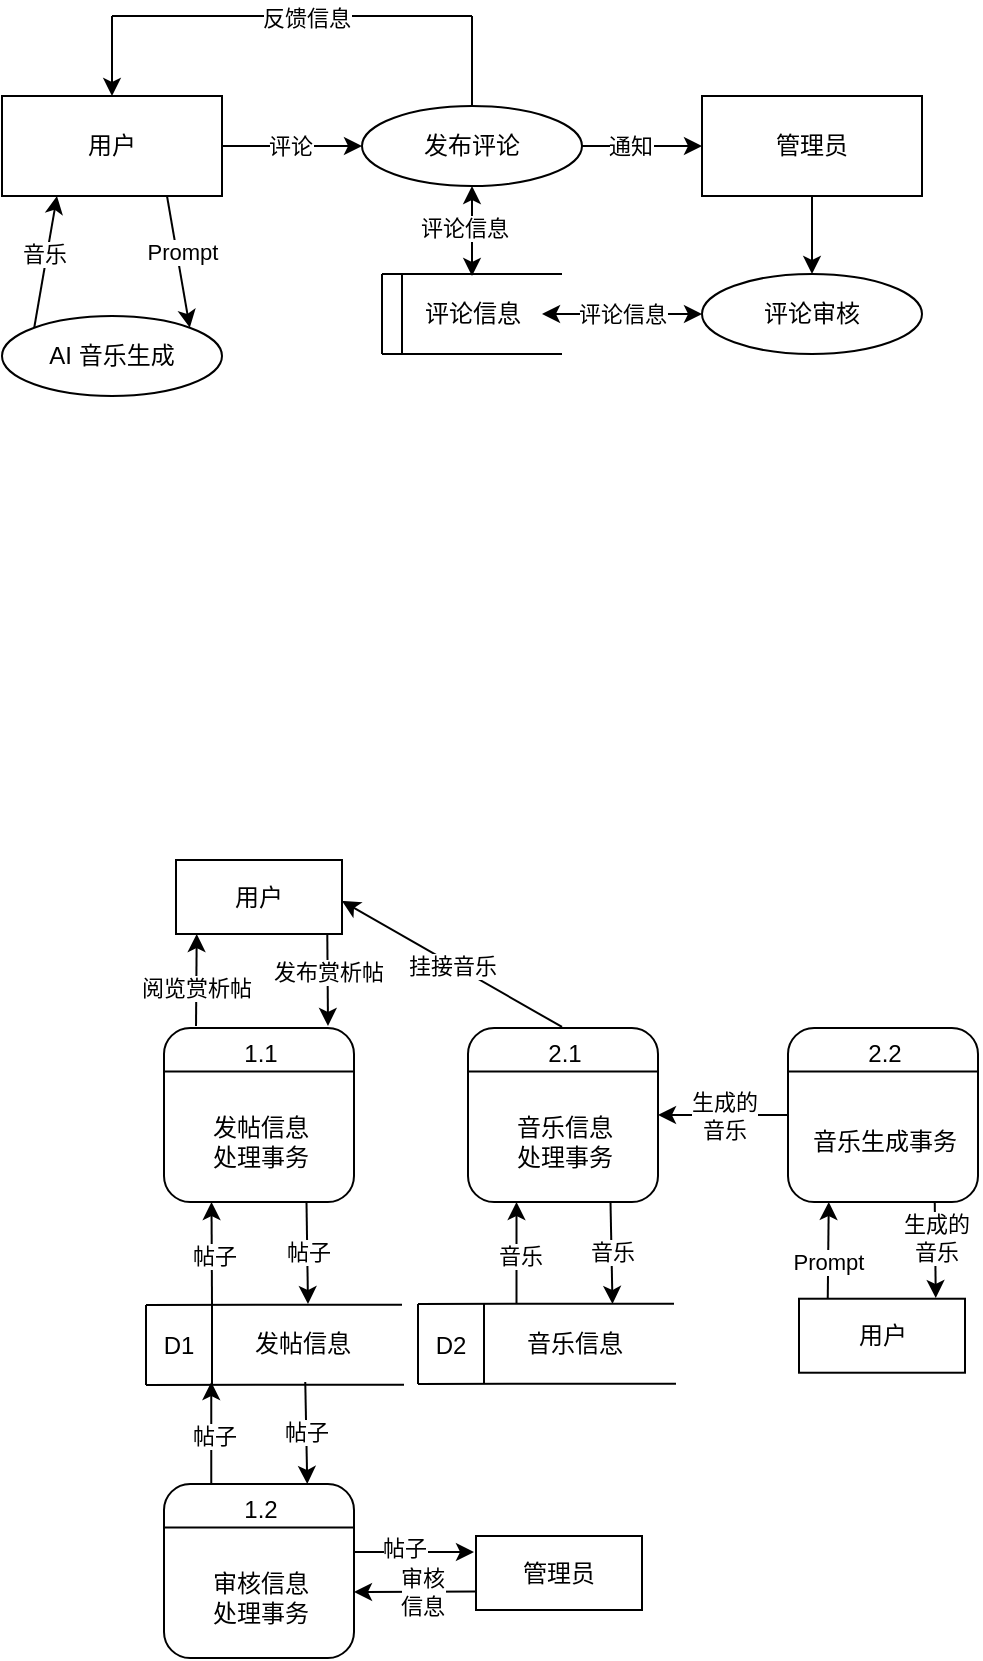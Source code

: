 <mxfile>
    <diagram id="Jx9eHYF7QmVGftB6Ey7D" name="Page-1">
        <mxGraphModel dx="702" dy="463" grid="0" gridSize="10" guides="1" tooltips="1" connect="1" arrows="1" fold="1" page="1" pageScale="1" pageWidth="827" pageHeight="1169" math="0" shadow="0">
            <root>
                <mxCell id="0"/>
                <mxCell id="1" parent="0"/>
                <mxCell id="12" value="" style="edgeStyle=none;html=1;" parent="1" source="2" target="6" edge="1">
                    <mxGeometry relative="1" as="geometry"/>
                </mxCell>
                <mxCell id="21" value="评论" style="edgeLabel;html=1;align=center;verticalAlign=middle;resizable=0;points=[];" parent="12" vertex="1" connectable="0">
                    <mxGeometry x="-0.026" relative="1" as="geometry">
                        <mxPoint as="offset"/>
                    </mxGeometry>
                </mxCell>
                <mxCell id="2" value="用户" style="rounded=0;whiteSpace=wrap;html=1;" parent="1" vertex="1">
                    <mxGeometry x="71" y="341" width="110" height="50" as="geometry"/>
                </mxCell>
                <mxCell id="24" value="" style="edgeStyle=none;html=1;" parent="1" source="3" target="7" edge="1">
                    <mxGeometry relative="1" as="geometry"/>
                </mxCell>
                <mxCell id="3" value="管理员" style="rounded=0;whiteSpace=wrap;html=1;" parent="1" vertex="1">
                    <mxGeometry x="421" y="341" width="110" height="50" as="geometry"/>
                </mxCell>
                <mxCell id="19" style="edgeStyle=none;html=1;startArrow=classic;startFill=1;" parent="1" source="6" edge="1">
                    <mxGeometry relative="1" as="geometry">
                        <mxPoint x="306" y="431" as="targetPoint"/>
                        <Array as="points">
                            <mxPoint x="306" y="401"/>
                        </Array>
                    </mxGeometry>
                </mxCell>
                <mxCell id="20" value="评论信息" style="edgeLabel;html=1;align=center;verticalAlign=middle;resizable=0;points=[];" parent="19" vertex="1" connectable="0">
                    <mxGeometry x="-0.074" y="-4" relative="1" as="geometry">
                        <mxPoint as="offset"/>
                    </mxGeometry>
                </mxCell>
                <mxCell id="22" value="" style="edgeStyle=none;html=1;" parent="1" source="6" target="3" edge="1">
                    <mxGeometry relative="1" as="geometry"/>
                </mxCell>
                <mxCell id="23" value="通知" style="edgeLabel;html=1;align=center;verticalAlign=middle;resizable=0;points=[];" parent="22" vertex="1" connectable="0">
                    <mxGeometry x="-0.208" y="-4" relative="1" as="geometry">
                        <mxPoint y="-4" as="offset"/>
                    </mxGeometry>
                </mxCell>
                <mxCell id="26" style="edgeStyle=none;html=1;entryX=0.5;entryY=0;entryDx=0;entryDy=0;" parent="1" target="2" edge="1">
                    <mxGeometry relative="1" as="geometry">
                        <mxPoint x="126" y="301" as="sourcePoint"/>
                    </mxGeometry>
                </mxCell>
                <mxCell id="6" value="发布评论" style="ellipse;whiteSpace=wrap;html=1;" parent="1" vertex="1">
                    <mxGeometry x="251" y="346" width="110" height="40" as="geometry"/>
                </mxCell>
                <mxCell id="25" value="评论信息" style="edgeStyle=none;html=1;startArrow=classic;startFill=1;" parent="1" source="7" target="16" edge="1">
                    <mxGeometry relative="1" as="geometry"/>
                </mxCell>
                <mxCell id="7" value="评论审核" style="ellipse;whiteSpace=wrap;html=1;" parent="1" vertex="1">
                    <mxGeometry x="421" y="430" width="110" height="40" as="geometry"/>
                </mxCell>
                <mxCell id="8" value="AI 音乐生成" style="ellipse;whiteSpace=wrap;html=1;" parent="1" vertex="1">
                    <mxGeometry x="71" y="451" width="110" height="40" as="geometry"/>
                </mxCell>
                <mxCell id="13" value="" style="endArrow=none;html=1;" parent="1" edge="1">
                    <mxGeometry width="50" height="50" relative="1" as="geometry">
                        <mxPoint x="261" y="430" as="sourcePoint"/>
                        <mxPoint x="351" y="430" as="targetPoint"/>
                    </mxGeometry>
                </mxCell>
                <mxCell id="14" value="" style="endArrow=none;html=1;" parent="1" edge="1">
                    <mxGeometry width="50" height="50" relative="1" as="geometry">
                        <mxPoint x="261" y="470" as="sourcePoint"/>
                        <mxPoint x="261" y="430" as="targetPoint"/>
                    </mxGeometry>
                </mxCell>
                <mxCell id="15" value="" style="endArrow=none;html=1;" parent="1" edge="1">
                    <mxGeometry width="50" height="50" relative="1" as="geometry">
                        <mxPoint x="261" y="470" as="sourcePoint"/>
                        <mxPoint x="351" y="470" as="targetPoint"/>
                    </mxGeometry>
                </mxCell>
                <mxCell id="16" value="评论信息" style="text;html=1;align=center;verticalAlign=middle;resizable=0;points=[];autosize=1;strokeColor=none;fillColor=none;" parent="1" vertex="1">
                    <mxGeometry x="271" y="435" width="70" height="30" as="geometry"/>
                </mxCell>
                <mxCell id="17" value="" style="endArrow=none;html=1;" parent="1" edge="1">
                    <mxGeometry width="50" height="50" relative="1" as="geometry">
                        <mxPoint x="271" y="470" as="sourcePoint"/>
                        <mxPoint x="271" y="430" as="targetPoint"/>
                    </mxGeometry>
                </mxCell>
                <mxCell id="27" value="" style="endArrow=none;html=1;" parent="1" edge="1">
                    <mxGeometry width="50" height="50" relative="1" as="geometry">
                        <mxPoint x="306" y="301" as="sourcePoint"/>
                        <mxPoint x="126" y="301" as="targetPoint"/>
                    </mxGeometry>
                </mxCell>
                <mxCell id="30" value="反馈信息" style="edgeLabel;html=1;align=center;verticalAlign=middle;resizable=0;points=[];" parent="27" vertex="1" connectable="0">
                    <mxGeometry x="-0.075" y="1" relative="1" as="geometry">
                        <mxPoint as="offset"/>
                    </mxGeometry>
                </mxCell>
                <mxCell id="29" value="" style="endArrow=none;html=1;entryX=0.5;entryY=0;entryDx=0;entryDy=0;" parent="1" target="6" edge="1">
                    <mxGeometry width="50" height="50" relative="1" as="geometry">
                        <mxPoint x="306" y="301" as="sourcePoint"/>
                        <mxPoint x="381" y="391" as="targetPoint"/>
                    </mxGeometry>
                </mxCell>
                <mxCell id="31" value="" style="endArrow=classic;html=1;exitX=0.75;exitY=1;exitDx=0;exitDy=0;entryX=1;entryY=0;entryDx=0;entryDy=0;" parent="1" source="2" target="8" edge="1">
                    <mxGeometry width="50" height="50" relative="1" as="geometry">
                        <mxPoint x="331" y="441" as="sourcePoint"/>
                        <mxPoint x="381" y="391" as="targetPoint"/>
                    </mxGeometry>
                </mxCell>
                <mxCell id="33" value="Prompt" style="edgeLabel;html=1;align=center;verticalAlign=middle;resizable=0;points=[];" parent="31" vertex="1" connectable="0">
                    <mxGeometry x="-0.145" y="2" relative="1" as="geometry">
                        <mxPoint as="offset"/>
                    </mxGeometry>
                </mxCell>
                <mxCell id="32" value="" style="endArrow=classic;html=1;exitX=0;exitY=0;exitDx=0;exitDy=0;entryX=0.25;entryY=1;entryDx=0;entryDy=0;" parent="1" source="8" target="2" edge="1">
                    <mxGeometry width="50" height="50" relative="1" as="geometry">
                        <mxPoint x="331" y="441" as="sourcePoint"/>
                        <mxPoint x="381" y="391" as="targetPoint"/>
                    </mxGeometry>
                </mxCell>
                <mxCell id="34" value="音乐" style="edgeLabel;html=1;align=center;verticalAlign=middle;resizable=0;points=[];" parent="32" vertex="1" connectable="0">
                    <mxGeometry x="0.118" y="2" relative="1" as="geometry">
                        <mxPoint as="offset"/>
                    </mxGeometry>
                </mxCell>
                <mxCell id="100" style="edgeStyle=none;html=1;" edge="1" parent="1">
                    <mxGeometry relative="1" as="geometry">
                        <mxPoint x="234" y="806" as="targetPoint"/>
                        <mxPoint x="233.643" y="760.0" as="sourcePoint"/>
                    </mxGeometry>
                </mxCell>
                <mxCell id="101" value="&lt;span style=&quot;color: rgb(0, 0, 0);&quot;&gt;发布赏析帖&lt;/span&gt;" style="edgeLabel;html=1;align=center;verticalAlign=middle;resizable=0;points=[];" vertex="1" connectable="0" parent="100">
                    <mxGeometry x="-0.181" relative="1" as="geometry">
                        <mxPoint as="offset"/>
                    </mxGeometry>
                </mxCell>
                <mxCell id="35" value="用户" style="rounded=0;whiteSpace=wrap;html=1;" vertex="1" parent="1">
                    <mxGeometry x="158" y="723" width="83" height="37" as="geometry"/>
                </mxCell>
                <mxCell id="40" value="" style="endArrow=none;html=1;" edge="1" parent="1">
                    <mxGeometry width="50" height="50" relative="1" as="geometry">
                        <mxPoint x="143" y="945.45" as="sourcePoint"/>
                        <mxPoint x="271" y="945.36" as="targetPoint"/>
                    </mxGeometry>
                </mxCell>
                <mxCell id="41" value="" style="endArrow=none;html=1;" edge="1" parent="1">
                    <mxGeometry width="50" height="50" relative="1" as="geometry">
                        <mxPoint x="143" y="985.45" as="sourcePoint"/>
                        <mxPoint x="143" y="945.45" as="targetPoint"/>
                    </mxGeometry>
                </mxCell>
                <mxCell id="42" value="" style="endArrow=none;html=1;" edge="1" parent="1">
                    <mxGeometry width="50" height="50" relative="1" as="geometry">
                        <mxPoint x="143" y="985.45" as="sourcePoint"/>
                        <mxPoint x="272" y="985.36" as="targetPoint"/>
                    </mxGeometry>
                </mxCell>
                <mxCell id="43" value="发帖信息" style="text;html=1;align=center;verticalAlign=middle;resizable=0;points=[];autosize=1;strokeColor=none;fillColor=none;" vertex="1" parent="1">
                    <mxGeometry x="188" y="952" width="66" height="26" as="geometry"/>
                </mxCell>
                <mxCell id="44" value="" style="endArrow=none;html=1;" edge="1" parent="1">
                    <mxGeometry width="50" height="50" relative="1" as="geometry">
                        <mxPoint x="176" y="985" as="sourcePoint"/>
                        <mxPoint x="176" y="945" as="targetPoint"/>
                    </mxGeometry>
                </mxCell>
                <mxCell id="68" value="D1" style="text;html=1;align=center;verticalAlign=middle;resizable=0;points=[];autosize=1;strokeColor=none;fillColor=none;" vertex="1" parent="1">
                    <mxGeometry x="142" y="953.36" width="33" height="26" as="geometry"/>
                </mxCell>
                <mxCell id="69" value="" style="endArrow=none;html=1;" edge="1" parent="1">
                    <mxGeometry width="50" height="50" relative="1" as="geometry">
                        <mxPoint x="279" y="944.96" as="sourcePoint"/>
                        <mxPoint x="407" y="944.87" as="targetPoint"/>
                    </mxGeometry>
                </mxCell>
                <mxCell id="70" value="" style="endArrow=none;html=1;" edge="1" parent="1">
                    <mxGeometry width="50" height="50" relative="1" as="geometry">
                        <mxPoint x="279" y="984.96" as="sourcePoint"/>
                        <mxPoint x="279" y="944.96" as="targetPoint"/>
                    </mxGeometry>
                </mxCell>
                <mxCell id="71" value="" style="endArrow=none;html=1;" edge="1" parent="1">
                    <mxGeometry width="50" height="50" relative="1" as="geometry">
                        <mxPoint x="279" y="984.96" as="sourcePoint"/>
                        <mxPoint x="408" y="984.87" as="targetPoint"/>
                    </mxGeometry>
                </mxCell>
                <mxCell id="72" value="&lt;span style=&quot;color: rgb(0, 0, 0);&quot;&gt;音乐信息&lt;/span&gt;" style="text;html=1;align=center;verticalAlign=middle;resizable=0;points=[];autosize=1;strokeColor=none;fillColor=none;" vertex="1" parent="1">
                    <mxGeometry x="324" y="951.51" width="66" height="26" as="geometry"/>
                </mxCell>
                <mxCell id="73" value="" style="endArrow=none;html=1;" edge="1" parent="1">
                    <mxGeometry width="50" height="50" relative="1" as="geometry">
                        <mxPoint x="312" y="984.51" as="sourcePoint"/>
                        <mxPoint x="312" y="944.51" as="targetPoint"/>
                    </mxGeometry>
                </mxCell>
                <mxCell id="74" value="D2" style="text;html=1;align=center;verticalAlign=middle;resizable=0;points=[];autosize=1;strokeColor=none;fillColor=none;" vertex="1" parent="1">
                    <mxGeometry x="278" y="952.87" width="33" height="26" as="geometry"/>
                </mxCell>
                <mxCell id="77" value="" style="rounded=1;whiteSpace=wrap;html=1;" vertex="1" parent="1">
                    <mxGeometry x="152" y="807" width="95" height="87" as="geometry"/>
                </mxCell>
                <mxCell id="78" value="" style="endArrow=none;html=1;exitX=0;exitY=0.25;exitDx=0;exitDy=0;entryX=1;entryY=0.25;entryDx=0;entryDy=0;" edge="1" parent="1" source="77" target="77">
                    <mxGeometry width="50" height="50" relative="1" as="geometry">
                        <mxPoint x="321" y="731" as="sourcePoint"/>
                        <mxPoint x="371" y="681" as="targetPoint"/>
                    </mxGeometry>
                </mxCell>
                <mxCell id="79" value="1.1" style="text;html=1;align=center;verticalAlign=middle;resizable=0;points=[];autosize=1;strokeColor=none;fillColor=none;" vertex="1" parent="1">
                    <mxGeometry x="182" y="807" width="35" height="26" as="geometry"/>
                </mxCell>
                <mxCell id="83" value="发帖信息&lt;div&gt;处理事务&lt;/div&gt;" style="text;html=1;align=center;verticalAlign=middle;resizable=0;points=[];autosize=1;strokeColor=none;fillColor=none;" vertex="1" parent="1">
                    <mxGeometry x="166.5" y="843" width="66" height="41" as="geometry"/>
                </mxCell>
                <mxCell id="84" value="" style="endArrow=classic;html=1;entryX=0.25;entryY=1;entryDx=0;entryDy=0;" edge="1" parent="1" target="77">
                    <mxGeometry width="50" height="50" relative="1" as="geometry">
                        <mxPoint x="176" y="945" as="sourcePoint"/>
                        <mxPoint x="434" y="709" as="targetPoint"/>
                    </mxGeometry>
                </mxCell>
                <mxCell id="87" value="帖子" style="edgeLabel;html=1;align=center;verticalAlign=middle;resizable=0;points=[];" vertex="1" connectable="0" parent="84">
                    <mxGeometry x="-0.045" y="-1" relative="1" as="geometry">
                        <mxPoint as="offset"/>
                    </mxGeometry>
                </mxCell>
                <mxCell id="86" value="帖子" style="endArrow=classic;html=1;exitX=0.75;exitY=1;exitDx=0;exitDy=0;" edge="1" parent="1" source="77">
                    <mxGeometry width="50" height="50" relative="1" as="geometry">
                        <mxPoint x="247" y="916" as="sourcePoint"/>
                        <mxPoint x="224" y="945" as="targetPoint"/>
                    </mxGeometry>
                </mxCell>
                <mxCell id="88" value="" style="rounded=1;whiteSpace=wrap;html=1;" vertex="1" parent="1">
                    <mxGeometry x="304" y="807" width="95" height="87" as="geometry"/>
                </mxCell>
                <mxCell id="89" value="" style="endArrow=none;html=1;exitX=0;exitY=0.25;exitDx=0;exitDy=0;entryX=1;entryY=0.25;entryDx=0;entryDy=0;" edge="1" parent="1" source="88" target="88">
                    <mxGeometry width="50" height="50" relative="1" as="geometry">
                        <mxPoint x="473" y="731" as="sourcePoint"/>
                        <mxPoint x="523" y="681" as="targetPoint"/>
                    </mxGeometry>
                </mxCell>
                <mxCell id="102" style="edgeStyle=none;html=1;entryX=1;entryY=0.5;entryDx=0;entryDy=0;exitX=0.486;exitY=-0.02;exitDx=0;exitDy=0;exitPerimeter=0;" edge="1" parent="1" source="90">
                    <mxGeometry relative="1" as="geometry">
                        <mxPoint x="387.485" y="806.53" as="sourcePoint"/>
                        <mxPoint x="241.0" y="743.5" as="targetPoint"/>
                    </mxGeometry>
                </mxCell>
                <mxCell id="103" value="挂接音乐" style="edgeLabel;html=1;align=center;verticalAlign=middle;resizable=0;points=[];" vertex="1" connectable="0" parent="102">
                    <mxGeometry x="-0.003" y="1" relative="1" as="geometry">
                        <mxPoint as="offset"/>
                    </mxGeometry>
                </mxCell>
                <mxCell id="90" value="2.1" style="text;html=1;align=center;verticalAlign=middle;resizable=0;points=[];autosize=1;strokeColor=none;fillColor=none;" vertex="1" parent="1">
                    <mxGeometry x="334" y="807" width="35" height="26" as="geometry"/>
                </mxCell>
                <mxCell id="91" value="音乐信息&lt;div&gt;处理事务&lt;/div&gt;" style="text;html=1;align=center;verticalAlign=middle;resizable=0;points=[];autosize=1;strokeColor=none;fillColor=none;" vertex="1" parent="1">
                    <mxGeometry x="318.5" y="843" width="66" height="41" as="geometry"/>
                </mxCell>
                <mxCell id="92" value="" style="endArrow=classic;html=1;entryX=0.25;entryY=1;entryDx=0;entryDy=0;" edge="1" parent="1">
                    <mxGeometry width="50" height="50" relative="1" as="geometry">
                        <mxPoint x="328.25" y="945" as="sourcePoint"/>
                        <mxPoint x="328.25" y="894" as="targetPoint"/>
                    </mxGeometry>
                </mxCell>
                <mxCell id="93" value="音乐" style="edgeLabel;html=1;align=center;verticalAlign=middle;resizable=0;points=[];" vertex="1" connectable="0" parent="92">
                    <mxGeometry x="-0.045" y="-1" relative="1" as="geometry">
                        <mxPoint as="offset"/>
                    </mxGeometry>
                </mxCell>
                <mxCell id="94" value="音乐" style="endArrow=classic;html=1;exitX=0.75;exitY=1;exitDx=0;exitDy=0;" edge="1" parent="1">
                    <mxGeometry width="50" height="50" relative="1" as="geometry">
                        <mxPoint x="375.25" y="894" as="sourcePoint"/>
                        <mxPoint x="376.25" y="945" as="targetPoint"/>
                    </mxGeometry>
                </mxCell>
                <mxCell id="111" style="edgeStyle=none;html=1;entryX=1;entryY=0.5;entryDx=0;entryDy=0;" edge="1" parent="1" source="95" target="88">
                    <mxGeometry relative="1" as="geometry"/>
                </mxCell>
                <mxCell id="112" value="生成的&lt;div&gt;音乐&lt;/div&gt;" style="edgeLabel;html=1;align=center;verticalAlign=middle;resizable=0;points=[];" vertex="1" connectable="0" parent="111">
                    <mxGeometry x="-0.021" relative="1" as="geometry">
                        <mxPoint as="offset"/>
                    </mxGeometry>
                </mxCell>
                <mxCell id="95" value="" style="rounded=1;whiteSpace=wrap;html=1;" vertex="1" parent="1">
                    <mxGeometry x="464" y="807" width="95" height="87" as="geometry"/>
                </mxCell>
                <mxCell id="96" value="" style="endArrow=none;html=1;exitX=0;exitY=0.25;exitDx=0;exitDy=0;entryX=1;entryY=0.25;entryDx=0;entryDy=0;" edge="1" source="95" target="95" parent="1">
                    <mxGeometry width="50" height="50" relative="1" as="geometry">
                        <mxPoint x="633" y="731" as="sourcePoint"/>
                        <mxPoint x="683" y="681" as="targetPoint"/>
                    </mxGeometry>
                </mxCell>
                <mxCell id="97" value="2.2" style="text;html=1;align=center;verticalAlign=middle;resizable=0;points=[];autosize=1;strokeColor=none;fillColor=none;" vertex="1" parent="1">
                    <mxGeometry x="494" y="807" width="35" height="26" as="geometry"/>
                </mxCell>
                <mxCell id="98" value="音乐生成事务" style="text;html=1;align=center;verticalAlign=middle;resizable=0;points=[];autosize=1;strokeColor=none;fillColor=none;" vertex="1" parent="1">
                    <mxGeometry x="466.5" y="851" width="90" height="26" as="geometry"/>
                </mxCell>
                <mxCell id="106" style="edgeStyle=none;html=1;" edge="1" parent="1">
                    <mxGeometry relative="1" as="geometry">
                        <mxPoint x="168.36" y="760.0" as="targetPoint"/>
                        <mxPoint x="168.003" y="806.0" as="sourcePoint"/>
                    </mxGeometry>
                </mxCell>
                <mxCell id="107" value="&lt;span style=&quot;color: rgb(0, 0, 0);&quot;&gt;阅览赏析帖&lt;/span&gt;" style="edgeLabel;html=1;align=center;verticalAlign=middle;resizable=0;points=[];" vertex="1" connectable="0" parent="106">
                    <mxGeometry x="-0.181" relative="1" as="geometry">
                        <mxPoint as="offset"/>
                    </mxGeometry>
                </mxCell>
                <mxCell id="109" value="" style="edgeStyle=none;html=1;exitX=0.5;exitY=1;exitDx=0;exitDy=0;" edge="1" parent="1">
                    <mxGeometry relative="1" as="geometry">
                        <mxPoint x="483.88" y="942.0" as="sourcePoint"/>
                        <mxPoint x="484.38" y="894.0" as="targetPoint"/>
                    </mxGeometry>
                </mxCell>
                <mxCell id="110" value="Prompt" style="edgeLabel;html=1;align=center;verticalAlign=middle;resizable=0;points=[];" vertex="1" connectable="0" parent="109">
                    <mxGeometry x="-0.259" relative="1" as="geometry">
                        <mxPoint as="offset"/>
                    </mxGeometry>
                </mxCell>
                <mxCell id="108" value="用户" style="rounded=0;whiteSpace=wrap;html=1;" vertex="1" parent="1">
                    <mxGeometry x="469.5" y="942.36" width="83" height="37" as="geometry"/>
                </mxCell>
                <mxCell id="113" value="管理员" style="rounded=0;whiteSpace=wrap;html=1;" vertex="1" parent="1">
                    <mxGeometry x="308" y="1061" width="83" height="37" as="geometry"/>
                </mxCell>
                <mxCell id="122" style="edgeStyle=none;html=1;" edge="1" parent="1">
                    <mxGeometry relative="1" as="geometry">
                        <mxPoint x="247" y="1069" as="sourcePoint"/>
                        <mxPoint x="307" y="1069" as="targetPoint"/>
                    </mxGeometry>
                </mxCell>
                <mxCell id="125" value="帖子" style="edgeLabel;html=1;align=center;verticalAlign=middle;resizable=0;points=[];" vertex="1" connectable="0" parent="122">
                    <mxGeometry x="-0.181" y="2" relative="1" as="geometry">
                        <mxPoint as="offset"/>
                    </mxGeometry>
                </mxCell>
                <mxCell id="114" value="" style="rounded=1;whiteSpace=wrap;html=1;" vertex="1" parent="1">
                    <mxGeometry x="152" y="1035" width="95" height="87" as="geometry"/>
                </mxCell>
                <mxCell id="115" value="" style="endArrow=none;html=1;exitX=0;exitY=0.25;exitDx=0;exitDy=0;entryX=1;entryY=0.25;entryDx=0;entryDy=0;" edge="1" parent="1" source="114" target="114">
                    <mxGeometry width="50" height="50" relative="1" as="geometry">
                        <mxPoint x="321" y="959" as="sourcePoint"/>
                        <mxPoint x="371" y="909" as="targetPoint"/>
                    </mxGeometry>
                </mxCell>
                <mxCell id="116" value="1.2" style="text;html=1;align=center;verticalAlign=middle;resizable=0;points=[];autosize=1;strokeColor=none;fillColor=none;" vertex="1" parent="1">
                    <mxGeometry x="182" y="1035" width="35" height="26" as="geometry"/>
                </mxCell>
                <mxCell id="117" value="审核信息&lt;div&gt;处理事务&lt;/div&gt;" style="text;html=1;align=center;verticalAlign=middle;resizable=0;points=[];autosize=1;strokeColor=none;fillColor=none;" vertex="1" parent="1">
                    <mxGeometry x="166.5" y="1071" width="66" height="41" as="geometry"/>
                </mxCell>
                <mxCell id="119" value="" style="endArrow=classic;html=1;entryX=0.25;entryY=1;entryDx=0;entryDy=0;" edge="1" parent="1">
                    <mxGeometry width="50" height="50" relative="1" as="geometry">
                        <mxPoint x="175.63" y="1035" as="sourcePoint"/>
                        <mxPoint x="175.63" y="984" as="targetPoint"/>
                    </mxGeometry>
                </mxCell>
                <mxCell id="120" value="帖子" style="edgeLabel;html=1;align=center;verticalAlign=middle;resizable=0;points=[];" vertex="1" connectable="0" parent="119">
                    <mxGeometry x="-0.045" y="-1" relative="1" as="geometry">
                        <mxPoint as="offset"/>
                    </mxGeometry>
                </mxCell>
                <mxCell id="121" value="帖子" style="endArrow=classic;html=1;exitX=0.75;exitY=1;exitDx=0;exitDy=0;" edge="1" parent="1">
                    <mxGeometry width="50" height="50" relative="1" as="geometry">
                        <mxPoint x="222.63" y="984" as="sourcePoint"/>
                        <mxPoint x="223.63" y="1035" as="targetPoint"/>
                    </mxGeometry>
                </mxCell>
                <mxCell id="124" style="edgeStyle=none;html=1;entryX=0;entryY=0.5;entryDx=0;entryDy=0;exitX=0;exitY=0.75;exitDx=0;exitDy=0;" edge="1" parent="1" source="113">
                    <mxGeometry relative="1" as="geometry">
                        <mxPoint x="294" y="1089" as="sourcePoint"/>
                        <mxPoint x="247" y="1089" as="targetPoint"/>
                    </mxGeometry>
                </mxCell>
                <mxCell id="126" value="审核&lt;div&gt;信息&lt;/div&gt;" style="edgeLabel;html=1;align=center;verticalAlign=middle;resizable=0;points=[];" vertex="1" connectable="0" parent="124">
                    <mxGeometry x="-0.111" relative="1" as="geometry">
                        <mxPoint as="offset"/>
                    </mxGeometry>
                </mxCell>
                <mxCell id="127" value="" style="edgeStyle=none;html=1;exitX=0.5;exitY=1;exitDx=0;exitDy=0;" edge="1" parent="1">
                    <mxGeometry relative="1" as="geometry">
                        <mxPoint x="537.38" y="894.0" as="sourcePoint"/>
                        <mxPoint x="537.88" y="942" as="targetPoint"/>
                    </mxGeometry>
                </mxCell>
                <mxCell id="128" value="&lt;span style=&quot;color: rgb(0, 0, 0);&quot;&gt;生成的&lt;/span&gt;&lt;div&gt;音乐&lt;/div&gt;" style="edgeLabel;html=1;align=center;verticalAlign=middle;resizable=0;points=[];" vertex="1" connectable="0" parent="127">
                    <mxGeometry x="-0.259" relative="1" as="geometry">
                        <mxPoint as="offset"/>
                    </mxGeometry>
                </mxCell>
            </root>
        </mxGraphModel>
    </diagram>
</mxfile>